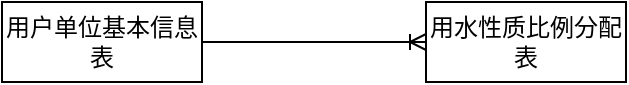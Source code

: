 <mxfile version="14.1.8" type="github">
  <diagram id="R2lEEEUBdFMjLlhIrx00" name="Page-1">
    <mxGraphModel dx="614" dy="2489" grid="0" gridSize="10" guides="1" tooltips="1" connect="1" arrows="1" fold="1" page="0" pageScale="1" pageWidth="850" pageHeight="1100" math="0" shadow="0" extFonts="Permanent Marker^https://fonts.googleapis.com/css?family=Permanent+Marker">
      <root>
        <mxCell id="0" />
        <mxCell id="1" parent="0" />
        <mxCell id="e_-otAbNgzu8_Yu5JfUF-1" value="用户单位基本信息表" style="whiteSpace=wrap;html=1;align=center;" vertex="1" parent="1">
          <mxGeometry x="121" y="-1638" width="100" height="40" as="geometry" />
        </mxCell>
        <mxCell id="e_-otAbNgzu8_Yu5JfUF-2" value="用水性质比例分配表" style="whiteSpace=wrap;html=1;align=center;" vertex="1" parent="1">
          <mxGeometry x="333" y="-1638" width="100" height="40" as="geometry" />
        </mxCell>
        <mxCell id="e_-otAbNgzu8_Yu5JfUF-3" value="" style="edgeStyle=entityRelationEdgeStyle;fontSize=12;html=1;endArrow=ERoneToMany;exitX=1;exitY=0.5;exitDx=0;exitDy=0;entryX=0;entryY=0.5;entryDx=0;entryDy=0;" edge="1" parent="1" source="e_-otAbNgzu8_Yu5JfUF-1" target="e_-otAbNgzu8_Yu5JfUF-2">
          <mxGeometry width="100" height="100" relative="1" as="geometry">
            <mxPoint x="166" y="-1428" as="sourcePoint" />
            <mxPoint x="266" y="-1528" as="targetPoint" />
          </mxGeometry>
        </mxCell>
      </root>
    </mxGraphModel>
  </diagram>
</mxfile>
